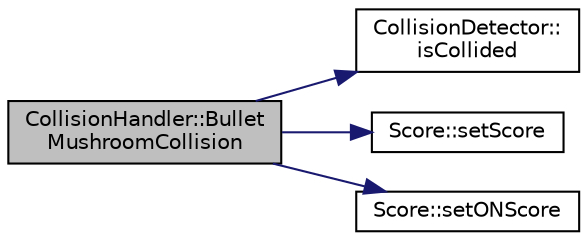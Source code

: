 digraph "CollisionHandler::BulletMushroomCollision"
{
  edge [fontname="Helvetica",fontsize="10",labelfontname="Helvetica",labelfontsize="10"];
  node [fontname="Helvetica",fontsize="10",shape=record];
  rankdir="LR";
  Node10 [label="CollisionHandler::Bullet\lMushroomCollision",height=0.2,width=0.4,color="black", fillcolor="grey75", style="filled", fontcolor="black"];
  Node10 -> Node11 [color="midnightblue",fontsize="10",style="solid",fontname="Helvetica"];
  Node11 [label="CollisionDetector::\lisCollided",height=0.2,width=0.4,color="black", fillcolor="white", style="filled",URL="$class_collision_detector.html#a21a6ebff2835311288735efac2d2263c",tooltip="Function to detect collision between entities. "];
  Node10 -> Node12 [color="midnightblue",fontsize="10",style="solid",fontname="Helvetica"];
  Node12 [label="Score::setScore",height=0.2,width=0.4,color="black", fillcolor="white", style="filled",URL="$class_score.html#a0ebb33aae2258bd18aa7a6fcfbb86ca0",tooltip="Returns the score accumulated in the game. "];
  Node10 -> Node13 [color="midnightblue",fontsize="10",style="solid",fontname="Helvetica"];
  Node13 [label="Score::setONScore",height=0.2,width=0.4,color="black", fillcolor="white", style="filled",URL="$class_score.html#a9dd223bd97914c6f67078c77ea6b8f10",tooltip="Adds 1 to the score in the game. "];
}
